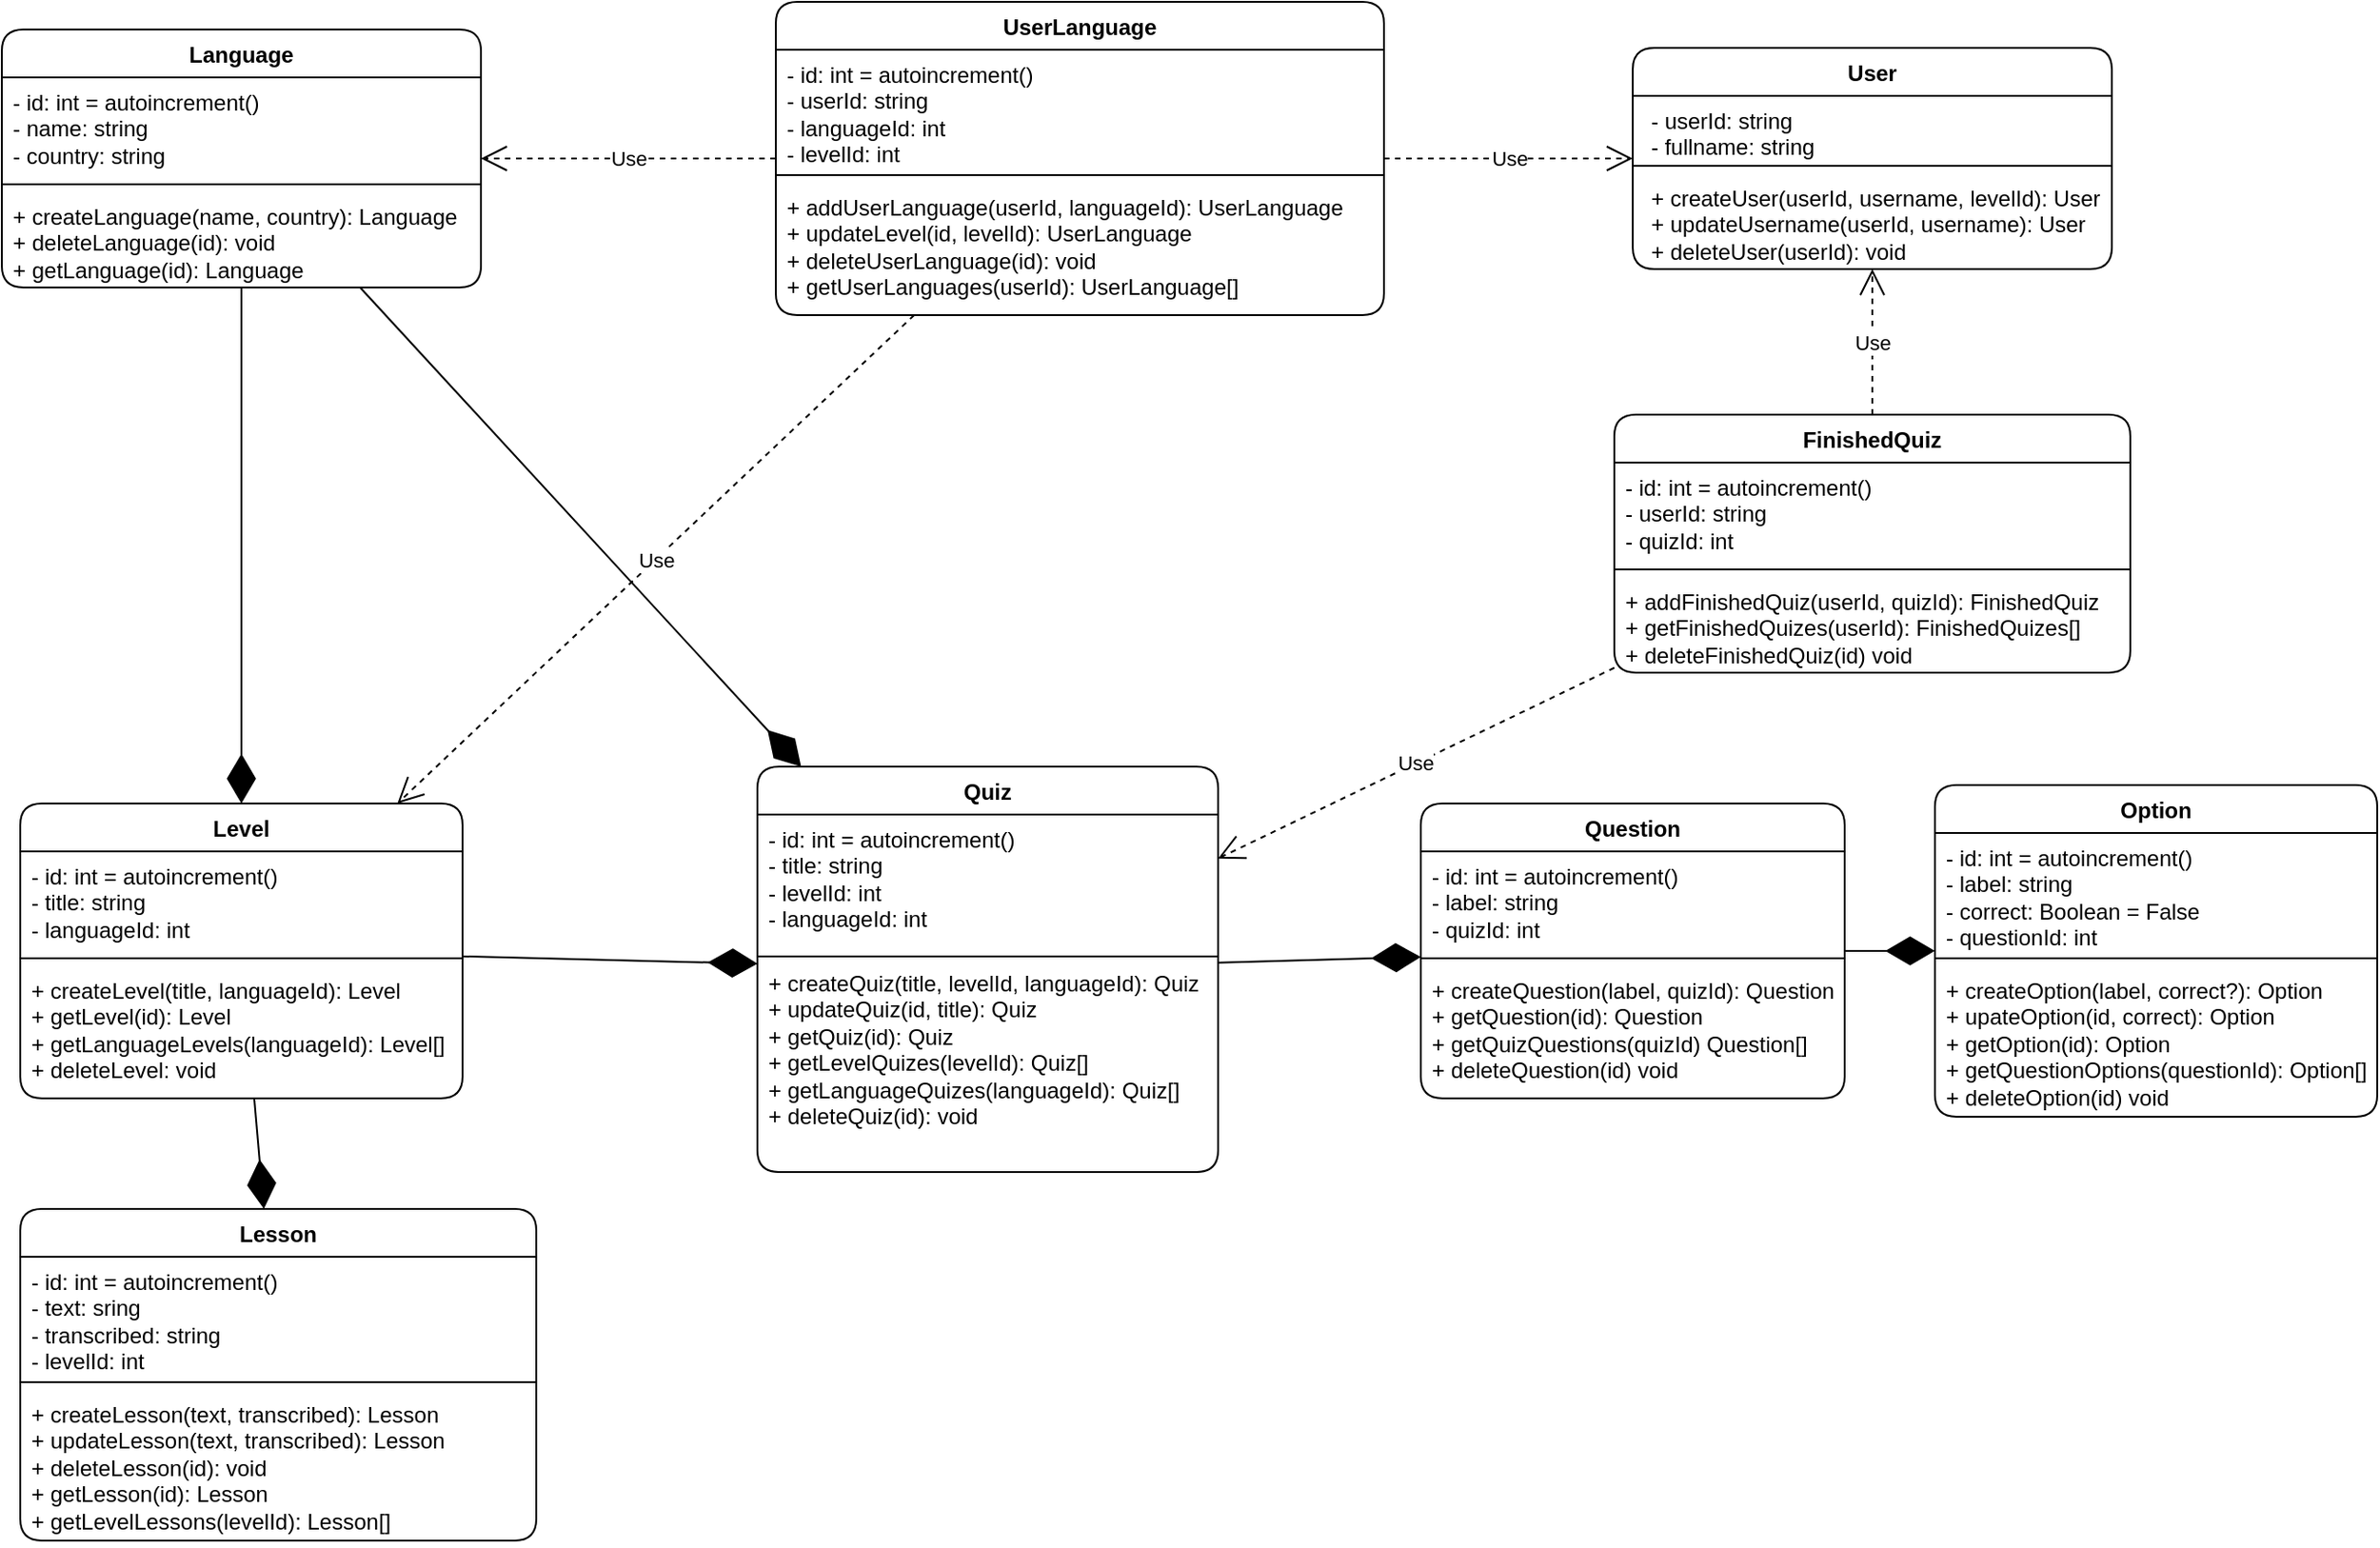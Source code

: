 <mxfile version="24.4.8" type="device" pages="2">
  <diagram name="class diagram" id="aOLUGz93YEPhbZQKyWQi">
    <mxGraphModel dx="794" dy="522" grid="1" gridSize="10" guides="1" tooltips="1" connect="1" arrows="1" fold="1" page="1" pageScale="1" pageWidth="827" pageHeight="1169" math="0" shadow="0">
      <root>
        <mxCell id="0" />
        <mxCell id="1" parent="0" />
        <mxCell id="31enBd58k9OhW9lJg7gS-4" value="User" style="swimlane;fontStyle=1;align=center;verticalAlign=top;childLayout=stackLayout;horizontal=1;startSize=26;horizontalStack=0;resizeParent=1;resizeParentMax=0;resizeLast=0;collapsible=1;marginBottom=0;whiteSpace=wrap;html=1;rounded=1;labelBackgroundColor=none;" parent="1" vertex="1">
          <mxGeometry x="915" y="300" width="260" height="120" as="geometry" />
        </mxCell>
        <mxCell id="31enBd58k9OhW9lJg7gS-5" value="&lt;p style=&quot;margin: 0px 0px 0px 4px;&quot;&gt;- userId: string&lt;/p&gt;&lt;p style=&quot;margin: 0px 0px 0px 4px;&quot;&gt;- fullname: string&lt;/p&gt;" style="text;strokeColor=none;fillColor=none;align=left;verticalAlign=top;spacingLeft=4;spacingRight=4;overflow=hidden;rotatable=0;points=[[0,0.5],[1,0.5]];portConstraint=eastwest;whiteSpace=wrap;html=1;rounded=1;labelBackgroundColor=none;" parent="31enBd58k9OhW9lJg7gS-4" vertex="1">
          <mxGeometry y="26" width="260" height="34" as="geometry" />
        </mxCell>
        <mxCell id="31enBd58k9OhW9lJg7gS-6" value="" style="line;strokeWidth=1;fillColor=none;align=left;verticalAlign=middle;spacingTop=-1;spacingLeft=3;spacingRight=3;rotatable=0;labelPosition=right;points=[];portConstraint=eastwest;rounded=1;labelBackgroundColor=none;" parent="31enBd58k9OhW9lJg7gS-4" vertex="1">
          <mxGeometry y="60" width="260" height="8" as="geometry" />
        </mxCell>
        <mxCell id="31enBd58k9OhW9lJg7gS-7" value="&lt;p style=&quot;margin: 0px 0px 0px 4px;&quot;&gt;+ createUser(userId, username, levelId): User&lt;/p&gt;&lt;p style=&quot;margin: 0px 0px 0px 4px;&quot;&gt;+ updateUsername(userId, username): User&lt;/p&gt;&lt;p style=&quot;margin: 0px 0px 0px 4px;&quot;&gt;+ deleteUser(userId): void&lt;/p&gt;" style="text;strokeColor=none;fillColor=none;align=left;verticalAlign=top;spacingLeft=4;spacingRight=4;overflow=hidden;rotatable=0;points=[[0,0.5],[1,0.5]];portConstraint=eastwest;whiteSpace=wrap;html=1;rounded=1;labelBackgroundColor=none;" parent="31enBd58k9OhW9lJg7gS-4" vertex="1">
          <mxGeometry y="68" width="260" height="52" as="geometry" />
        </mxCell>
        <mxCell id="31enBd58k9OhW9lJg7gS-8" value="Language" style="swimlane;fontStyle=1;align=center;verticalAlign=top;childLayout=stackLayout;horizontal=1;startSize=26;horizontalStack=0;resizeParent=1;resizeParentMax=0;resizeLast=0;collapsible=1;marginBottom=0;whiteSpace=wrap;html=1;rounded=1;labelBackgroundColor=none;" parent="1" vertex="1">
          <mxGeometry x="30" y="290" width="260" height="140" as="geometry" />
        </mxCell>
        <mxCell id="31enBd58k9OhW9lJg7gS-9" value="- id: int = autoincrement()&lt;div&gt;- name: string&lt;/div&gt;&lt;div&gt;- country: string&lt;/div&gt;" style="text;strokeColor=none;fillColor=none;align=left;verticalAlign=top;spacingLeft=4;spacingRight=4;overflow=hidden;rotatable=0;points=[[0,0.5],[1,0.5]];portConstraint=eastwest;whiteSpace=wrap;html=1;rounded=1;labelBackgroundColor=none;" parent="31enBd58k9OhW9lJg7gS-8" vertex="1">
          <mxGeometry y="26" width="260" height="54" as="geometry" />
        </mxCell>
        <mxCell id="31enBd58k9OhW9lJg7gS-10" value="" style="line;strokeWidth=1;fillColor=none;align=left;verticalAlign=middle;spacingTop=-1;spacingLeft=3;spacingRight=3;rotatable=0;labelPosition=right;points=[];portConstraint=eastwest;rounded=1;labelBackgroundColor=none;" parent="31enBd58k9OhW9lJg7gS-8" vertex="1">
          <mxGeometry y="80" width="260" height="8" as="geometry" />
        </mxCell>
        <mxCell id="31enBd58k9OhW9lJg7gS-11" value="+ createLanguage(name, country): Language&lt;div&gt;+ deleteLanguage(id): void&lt;/div&gt;&lt;div&gt;+ getLanguage(id): Language&lt;/div&gt;" style="text;strokeColor=none;fillColor=none;align=left;verticalAlign=top;spacingLeft=4;spacingRight=4;overflow=hidden;rotatable=0;points=[[0,0.5],[1,0.5]];portConstraint=eastwest;whiteSpace=wrap;html=1;rounded=1;labelBackgroundColor=none;" parent="31enBd58k9OhW9lJg7gS-8" vertex="1">
          <mxGeometry y="88" width="260" height="52" as="geometry" />
        </mxCell>
        <mxCell id="31enBd58k9OhW9lJg7gS-12" value="Level" style="swimlane;fontStyle=1;align=center;verticalAlign=top;childLayout=stackLayout;horizontal=1;startSize=26;horizontalStack=0;resizeParent=1;resizeParentMax=0;resizeLast=0;collapsible=1;marginBottom=0;whiteSpace=wrap;html=1;rounded=1;labelBackgroundColor=none;" parent="1" vertex="1">
          <mxGeometry x="40" y="710" width="240" height="160" as="geometry" />
        </mxCell>
        <mxCell id="31enBd58k9OhW9lJg7gS-13" value="- id: int = autoincrement()&lt;div&gt;- title: string&lt;/div&gt;&lt;div&gt;- languageId: int&lt;/div&gt;" style="text;strokeColor=none;fillColor=none;align=left;verticalAlign=top;spacingLeft=4;spacingRight=4;overflow=hidden;rotatable=0;points=[[0,0.5],[1,0.5]];portConstraint=eastwest;whiteSpace=wrap;html=1;rounded=1;labelBackgroundColor=none;" parent="31enBd58k9OhW9lJg7gS-12" vertex="1">
          <mxGeometry y="26" width="240" height="54" as="geometry" />
        </mxCell>
        <mxCell id="31enBd58k9OhW9lJg7gS-14" value="" style="line;strokeWidth=1;fillColor=none;align=left;verticalAlign=middle;spacingTop=-1;spacingLeft=3;spacingRight=3;rotatable=0;labelPosition=right;points=[];portConstraint=eastwest;rounded=1;labelBackgroundColor=none;" parent="31enBd58k9OhW9lJg7gS-12" vertex="1">
          <mxGeometry y="80" width="240" height="8" as="geometry" />
        </mxCell>
        <mxCell id="31enBd58k9OhW9lJg7gS-15" value="+ createLevel(title, languageId): Level&lt;div&gt;+ getLevel(id): Level&lt;/div&gt;&lt;div&gt;&lt;span style=&quot;background-color: initial;&quot;&gt;+ getLanguageLevels(languageId): Level[]&lt;/span&gt;&lt;/div&gt;&lt;div&gt;&lt;span style=&quot;background-color: initial;&quot;&gt;+ deleteLevel: void&lt;/span&gt;&lt;/div&gt;" style="text;strokeColor=none;fillColor=none;align=left;verticalAlign=top;spacingLeft=4;spacingRight=4;overflow=hidden;rotatable=0;points=[[0,0.5],[1,0.5]];portConstraint=eastwest;whiteSpace=wrap;html=1;rounded=1;labelBackgroundColor=none;" parent="31enBd58k9OhW9lJg7gS-12" vertex="1">
          <mxGeometry y="88" width="240" height="72" as="geometry" />
        </mxCell>
        <mxCell id="31enBd58k9OhW9lJg7gS-16" value="Quiz" style="swimlane;fontStyle=1;align=center;verticalAlign=top;childLayout=stackLayout;horizontal=1;startSize=26;horizontalStack=0;resizeParent=1;resizeParentMax=0;resizeLast=0;collapsible=1;marginBottom=0;whiteSpace=wrap;html=1;rounded=1;labelBackgroundColor=none;" parent="1" vertex="1">
          <mxGeometry x="440" y="690" width="250" height="220" as="geometry" />
        </mxCell>
        <mxCell id="31enBd58k9OhW9lJg7gS-17" value="- id: int = autoincrement()&lt;div&gt;- title: string&lt;/div&gt;&lt;div&gt;- levelId: int&lt;/div&gt;&lt;div&gt;- languageId: int&lt;/div&gt;" style="text;strokeColor=none;fillColor=none;align=left;verticalAlign=top;spacingLeft=4;spacingRight=4;overflow=hidden;rotatable=0;points=[[0,0.5],[1,0.5]];portConstraint=eastwest;whiteSpace=wrap;html=1;rounded=1;labelBackgroundColor=none;glass=1;" parent="31enBd58k9OhW9lJg7gS-16" vertex="1">
          <mxGeometry y="26" width="250" height="76" as="geometry" />
        </mxCell>
        <mxCell id="31enBd58k9OhW9lJg7gS-18" value="" style="line;strokeWidth=1;fillColor=none;align=left;verticalAlign=middle;spacingTop=-1;spacingLeft=3;spacingRight=3;rotatable=0;labelPosition=right;points=[];portConstraint=eastwest;rounded=1;labelBackgroundColor=none;" parent="31enBd58k9OhW9lJg7gS-16" vertex="1">
          <mxGeometry y="102" width="250" height="2" as="geometry" />
        </mxCell>
        <mxCell id="31enBd58k9OhW9lJg7gS-19" value="+ createQuiz(title, levelId, languageId): Quiz&lt;div&gt;+ updateQuiz(id, title): Quiz&lt;/div&gt;&lt;div&gt;+ getQuiz(id): Quiz&lt;/div&gt;&lt;div&gt;+ getLevelQuizes(levelId): Quiz[]&lt;/div&gt;&lt;div&gt;+ getLanguageQuizes(languageId): Quiz[]&lt;/div&gt;&lt;div&gt;+ deleteQuiz(id): void&lt;/div&gt;" style="text;strokeColor=none;fillColor=none;align=left;verticalAlign=top;spacingLeft=4;spacingRight=4;overflow=hidden;rotatable=0;points=[[0,0.5],[1,0.5]];portConstraint=eastwest;whiteSpace=wrap;html=1;rounded=1;labelBackgroundColor=none;" parent="31enBd58k9OhW9lJg7gS-16" vertex="1">
          <mxGeometry y="104" width="250" height="116" as="geometry" />
        </mxCell>
        <mxCell id="31enBd58k9OhW9lJg7gS-20" value="Question" style="swimlane;fontStyle=1;align=center;verticalAlign=top;childLayout=stackLayout;horizontal=1;startSize=26;horizontalStack=0;resizeParent=1;resizeParentMax=0;resizeLast=0;collapsible=1;marginBottom=0;whiteSpace=wrap;html=1;rounded=1;labelBackgroundColor=none;" parent="1" vertex="1">
          <mxGeometry x="800" y="710" width="230" height="160" as="geometry" />
        </mxCell>
        <mxCell id="31enBd58k9OhW9lJg7gS-21" value="- id: int = autoincrement()&lt;div&gt;- label: string&lt;/div&gt;&lt;div&gt;- quizId: int&lt;/div&gt;" style="text;strokeColor=none;fillColor=none;align=left;verticalAlign=top;spacingLeft=4;spacingRight=4;overflow=hidden;rotatable=0;points=[[0,0.5],[1,0.5]];portConstraint=eastwest;whiteSpace=wrap;html=1;rounded=1;labelBackgroundColor=none;" parent="31enBd58k9OhW9lJg7gS-20" vertex="1">
          <mxGeometry y="26" width="230" height="54" as="geometry" />
        </mxCell>
        <mxCell id="31enBd58k9OhW9lJg7gS-22" value="" style="line;strokeWidth=1;fillColor=none;align=left;verticalAlign=middle;spacingTop=-1;spacingLeft=3;spacingRight=3;rotatable=0;labelPosition=right;points=[];portConstraint=eastwest;rounded=1;labelBackgroundColor=none;" parent="31enBd58k9OhW9lJg7gS-20" vertex="1">
          <mxGeometry y="80" width="230" height="8" as="geometry" />
        </mxCell>
        <mxCell id="31enBd58k9OhW9lJg7gS-23" value="+ createQuestion(label, quizId): Question&lt;div&gt;+ getQuestion(id): Question&lt;/div&gt;&lt;div&gt;+ getQuizQuestions(quizId) Question[]&lt;/div&gt;&lt;div&gt;+ deleteQuestion(id) void&lt;/div&gt;" style="text;strokeColor=none;fillColor=none;align=left;verticalAlign=top;spacingLeft=4;spacingRight=4;overflow=hidden;rotatable=0;points=[[0,0.5],[1,0.5]];portConstraint=eastwest;whiteSpace=wrap;html=1;rounded=1;labelBackgroundColor=none;" parent="31enBd58k9OhW9lJg7gS-20" vertex="1">
          <mxGeometry y="88" width="230" height="72" as="geometry" />
        </mxCell>
        <mxCell id="31enBd58k9OhW9lJg7gS-24" value="Option" style="swimlane;fontStyle=1;align=center;verticalAlign=top;childLayout=stackLayout;horizontal=1;startSize=26;horizontalStack=0;resizeParent=1;resizeParentMax=0;resizeLast=0;collapsible=1;marginBottom=0;whiteSpace=wrap;html=1;rounded=1;labelBackgroundColor=none;" parent="1" vertex="1">
          <mxGeometry x="1079" y="700" width="240" height="180" as="geometry" />
        </mxCell>
        <mxCell id="31enBd58k9OhW9lJg7gS-25" value="- id: int = autoincrement()&lt;div&gt;- label: string&lt;/div&gt;&lt;div&gt;- correct: Boolean = False&lt;/div&gt;&lt;div&gt;- questionId: int&lt;/div&gt;" style="text;strokeColor=none;fillColor=none;align=left;verticalAlign=top;spacingLeft=4;spacingRight=4;overflow=hidden;rotatable=0;points=[[0,0.5],[1,0.5]];portConstraint=eastwest;whiteSpace=wrap;html=1;rounded=1;labelBackgroundColor=none;" parent="31enBd58k9OhW9lJg7gS-24" vertex="1">
          <mxGeometry y="26" width="240" height="64" as="geometry" />
        </mxCell>
        <mxCell id="31enBd58k9OhW9lJg7gS-26" value="" style="line;strokeWidth=1;fillColor=none;align=left;verticalAlign=middle;spacingTop=-1;spacingLeft=3;spacingRight=3;rotatable=0;labelPosition=right;points=[];portConstraint=eastwest;rounded=1;labelBackgroundColor=none;" parent="31enBd58k9OhW9lJg7gS-24" vertex="1">
          <mxGeometry y="90" width="240" height="8" as="geometry" />
        </mxCell>
        <mxCell id="31enBd58k9OhW9lJg7gS-27" value="+ createOption(label, correct?): Option&lt;div&gt;+ upateOption(id, correct): Option&lt;/div&gt;&lt;div&gt;+ getOption(id): Option&lt;/div&gt;&lt;div&gt;+ getQuestionOptions(questionId): Option[]&lt;/div&gt;&lt;div&gt;+ deleteOption(id) void&lt;/div&gt;" style="text;strokeColor=none;fillColor=none;align=left;verticalAlign=top;spacingLeft=4;spacingRight=4;overflow=hidden;rotatable=0;points=[[0,0.5],[1,0.5]];portConstraint=eastwest;whiteSpace=wrap;html=1;rounded=1;labelBackgroundColor=none;" parent="31enBd58k9OhW9lJg7gS-24" vertex="1">
          <mxGeometry y="98" width="240" height="82" as="geometry" />
        </mxCell>
        <mxCell id="31enBd58k9OhW9lJg7gS-29" value="" style="endArrow=diamondThin;endFill=1;endSize=24;html=1;rounded=1;" parent="1" source="31enBd58k9OhW9lJg7gS-16" target="31enBd58k9OhW9lJg7gS-20" edge="1">
          <mxGeometry width="160" relative="1" as="geometry">
            <mxPoint x="500" y="310" as="sourcePoint" />
            <mxPoint x="660" y="310" as="targetPoint" />
          </mxGeometry>
        </mxCell>
        <mxCell id="31enBd58k9OhW9lJg7gS-30" value="" style="endArrow=diamondThin;endFill=1;endSize=24;html=1;rounded=1;" parent="1" source="31enBd58k9OhW9lJg7gS-20" target="31enBd58k9OhW9lJg7gS-24" edge="1">
          <mxGeometry width="160" relative="1" as="geometry">
            <mxPoint x="500" y="310" as="sourcePoint" />
            <mxPoint x="660" y="310" as="targetPoint" />
          </mxGeometry>
        </mxCell>
        <mxCell id="31enBd58k9OhW9lJg7gS-31" value="" style="endArrow=diamondThin;endFill=1;endSize=24;html=1;rounded=1;" parent="1" source="31enBd58k9OhW9lJg7gS-12" target="31enBd58k9OhW9lJg7gS-16" edge="1">
          <mxGeometry width="160" relative="1" as="geometry">
            <mxPoint x="500" y="310" as="sourcePoint" />
            <mxPoint x="660" y="310" as="targetPoint" />
          </mxGeometry>
        </mxCell>
        <mxCell id="31enBd58k9OhW9lJg7gS-32" value="UserLanguage" style="swimlane;fontStyle=1;align=center;verticalAlign=top;childLayout=stackLayout;horizontal=1;startSize=26;horizontalStack=0;resizeParent=1;resizeParentMax=0;resizeLast=0;collapsible=1;marginBottom=0;whiteSpace=wrap;html=1;rounded=1;" parent="1" vertex="1">
          <mxGeometry x="450" y="275" width="330" height="170" as="geometry" />
        </mxCell>
        <mxCell id="31enBd58k9OhW9lJg7gS-33" value="- id: int = autoincrement()&lt;div&gt;- userId: string&lt;/div&gt;&lt;div&gt;- languageId: int&lt;/div&gt;&lt;div&gt;- levelId: int&lt;/div&gt;" style="text;strokeColor=none;fillColor=none;align=left;verticalAlign=top;spacingLeft=4;spacingRight=4;overflow=hidden;rotatable=0;points=[[0,0.5],[1,0.5]];portConstraint=eastwest;whiteSpace=wrap;html=1;rounded=1;" parent="31enBd58k9OhW9lJg7gS-32" vertex="1">
          <mxGeometry y="26" width="330" height="64" as="geometry" />
        </mxCell>
        <mxCell id="31enBd58k9OhW9lJg7gS-34" value="" style="line;strokeWidth=1;fillColor=none;align=left;verticalAlign=middle;spacingTop=-1;spacingLeft=3;spacingRight=3;rotatable=0;labelPosition=right;points=[];portConstraint=eastwest;strokeColor=inherit;rounded=1;" parent="31enBd58k9OhW9lJg7gS-32" vertex="1">
          <mxGeometry y="90" width="330" height="8" as="geometry" />
        </mxCell>
        <mxCell id="31enBd58k9OhW9lJg7gS-35" value="+ addUserLanguage(userId, languageId): UserLanguage&lt;div&gt;+ updateLevel(id, levelId): UserLanguage&lt;/div&gt;&lt;div&gt;+ deleteUserLanguage(id): void&lt;/div&gt;&lt;div&gt;+ getUserLanguages(userId): UserLanguage[]&lt;/div&gt;" style="text;strokeColor=none;fillColor=none;align=left;verticalAlign=top;spacingLeft=4;spacingRight=4;overflow=hidden;rotatable=0;points=[[0,0.5],[1,0.5]];portConstraint=eastwest;whiteSpace=wrap;html=1;rounded=1;" parent="31enBd58k9OhW9lJg7gS-32" vertex="1">
          <mxGeometry y="98" width="330" height="72" as="geometry" />
        </mxCell>
        <mxCell id="31enBd58k9OhW9lJg7gS-37" value="" style="endArrow=diamondThin;endFill=1;endSize=24;html=1;rounded=1;" parent="1" source="31enBd58k9OhW9lJg7gS-8" target="31enBd58k9OhW9lJg7gS-16" edge="1">
          <mxGeometry width="160" relative="1" as="geometry">
            <mxPoint x="500" y="310" as="sourcePoint" />
            <mxPoint x="660" y="310" as="targetPoint" />
          </mxGeometry>
        </mxCell>
        <mxCell id="31enBd58k9OhW9lJg7gS-38" value="" style="endArrow=diamondThin;endFill=1;endSize=24;html=1;rounded=1;" parent="1" source="31enBd58k9OhW9lJg7gS-8" target="31enBd58k9OhW9lJg7gS-12" edge="1">
          <mxGeometry width="160" relative="1" as="geometry">
            <mxPoint x="500" y="310" as="sourcePoint" />
            <mxPoint x="660" y="310" as="targetPoint" />
          </mxGeometry>
        </mxCell>
        <mxCell id="31enBd58k9OhW9lJg7gS-39" value="Use" style="endArrow=open;endSize=12;dashed=1;html=1;rounded=1;" parent="1" source="31enBd58k9OhW9lJg7gS-32" target="31enBd58k9OhW9lJg7gS-4" edge="1">
          <mxGeometry width="160" relative="1" as="geometry">
            <mxPoint x="500" y="310" as="sourcePoint" />
            <mxPoint x="660" y="310" as="targetPoint" />
          </mxGeometry>
        </mxCell>
        <mxCell id="31enBd58k9OhW9lJg7gS-40" value="Use" style="endArrow=open;endSize=12;dashed=1;html=1;rounded=1;" parent="1" source="31enBd58k9OhW9lJg7gS-32" target="31enBd58k9OhW9lJg7gS-8" edge="1">
          <mxGeometry width="160" relative="1" as="geometry">
            <mxPoint x="500" y="310" as="sourcePoint" />
            <mxPoint x="660" y="310" as="targetPoint" />
          </mxGeometry>
        </mxCell>
        <mxCell id="31enBd58k9OhW9lJg7gS-41" value="Use" style="endArrow=open;endSize=12;dashed=1;html=1;rounded=1;" parent="1" source="31enBd58k9OhW9lJg7gS-32" target="31enBd58k9OhW9lJg7gS-12" edge="1">
          <mxGeometry width="160" relative="1" as="geometry">
            <mxPoint x="500" y="310" as="sourcePoint" />
            <mxPoint x="660" y="310" as="targetPoint" />
          </mxGeometry>
        </mxCell>
        <mxCell id="31enBd58k9OhW9lJg7gS-42" value="FinishedQuiz" style="swimlane;fontStyle=1;align=center;verticalAlign=top;childLayout=stackLayout;horizontal=1;startSize=26;horizontalStack=0;resizeParent=1;resizeParentMax=0;resizeLast=0;collapsible=1;marginBottom=0;whiteSpace=wrap;html=1;rounded=1;" parent="1" vertex="1">
          <mxGeometry x="905" y="499" width="280" height="140" as="geometry" />
        </mxCell>
        <mxCell id="31enBd58k9OhW9lJg7gS-43" value="- id: int = autoincrement()&lt;div&gt;- userId: string&lt;/div&gt;&lt;div&gt;- quizId: int&lt;/div&gt;" style="text;strokeColor=none;fillColor=none;align=left;verticalAlign=top;spacingLeft=4;spacingRight=4;overflow=hidden;rotatable=0;points=[[0,0.5],[1,0.5]];portConstraint=eastwest;whiteSpace=wrap;html=1;rounded=1;" parent="31enBd58k9OhW9lJg7gS-42" vertex="1">
          <mxGeometry y="26" width="280" height="54" as="geometry" />
        </mxCell>
        <mxCell id="31enBd58k9OhW9lJg7gS-44" value="" style="line;strokeWidth=1;fillColor=none;align=left;verticalAlign=middle;spacingTop=-1;spacingLeft=3;spacingRight=3;rotatable=0;labelPosition=right;points=[];portConstraint=eastwest;strokeColor=inherit;rounded=1;" parent="31enBd58k9OhW9lJg7gS-42" vertex="1">
          <mxGeometry y="80" width="280" height="8" as="geometry" />
        </mxCell>
        <mxCell id="31enBd58k9OhW9lJg7gS-45" value="+ addFinishedQuiz(userId, quizId): FinishedQuiz&lt;div&gt;+ getFinishedQuizes(userId): FinishedQuizes[]&lt;/div&gt;&lt;div&gt;+ deleteFinishedQuiz(id) void&lt;/div&gt;" style="text;strokeColor=none;fillColor=none;align=left;verticalAlign=top;spacingLeft=4;spacingRight=4;overflow=hidden;rotatable=0;points=[[0,0.5],[1,0.5]];portConstraint=eastwest;whiteSpace=wrap;html=1;rounded=1;" parent="31enBd58k9OhW9lJg7gS-42" vertex="1">
          <mxGeometry y="88" width="280" height="52" as="geometry" />
        </mxCell>
        <mxCell id="31enBd58k9OhW9lJg7gS-46" value="Use" style="endArrow=open;endSize=12;dashed=1;html=1;rounded=1;" parent="1" source="31enBd58k9OhW9lJg7gS-42" target="31enBd58k9OhW9lJg7gS-4" edge="1">
          <mxGeometry width="160" relative="1" as="geometry">
            <mxPoint x="860" y="520" as="sourcePoint" />
            <mxPoint x="1020" y="520" as="targetPoint" />
          </mxGeometry>
        </mxCell>
        <mxCell id="31enBd58k9OhW9lJg7gS-47" value="Use" style="endArrow=open;endSize=12;dashed=1;html=1;rounded=1;" parent="1" source="31enBd58k9OhW9lJg7gS-42" target="31enBd58k9OhW9lJg7gS-16" edge="1">
          <mxGeometry width="160" relative="1" as="geometry">
            <mxPoint x="860" y="520" as="sourcePoint" />
            <mxPoint x="1020" y="520" as="targetPoint" />
          </mxGeometry>
        </mxCell>
        <mxCell id="z3XN3Mv-aVg_TXbEx87h-1" value="Lesson" style="swimlane;fontStyle=1;align=center;verticalAlign=top;childLayout=stackLayout;horizontal=1;startSize=26;horizontalStack=0;resizeParent=1;resizeParentMax=0;resizeLast=0;collapsible=1;marginBottom=0;whiteSpace=wrap;html=1;rounded=1;" vertex="1" parent="1">
          <mxGeometry x="40" y="930" width="280" height="180" as="geometry" />
        </mxCell>
        <mxCell id="z3XN3Mv-aVg_TXbEx87h-2" value="- id: int = autoincrement()&lt;div&gt;- text: sring&lt;/div&gt;&lt;div&gt;- transcribed: string&lt;/div&gt;&lt;div&gt;- levelId: int&lt;/div&gt;" style="text;strokeColor=none;fillColor=none;align=left;verticalAlign=top;spacingLeft=4;spacingRight=4;overflow=hidden;rotatable=0;points=[[0,0.5],[1,0.5]];portConstraint=eastwest;whiteSpace=wrap;html=1;rounded=1;" vertex="1" parent="z3XN3Mv-aVg_TXbEx87h-1">
          <mxGeometry y="26" width="280" height="64" as="geometry" />
        </mxCell>
        <mxCell id="z3XN3Mv-aVg_TXbEx87h-3" value="" style="line;strokeWidth=1;fillColor=none;align=left;verticalAlign=middle;spacingTop=-1;spacingLeft=3;spacingRight=3;rotatable=0;labelPosition=right;points=[];portConstraint=eastwest;strokeColor=inherit;rounded=1;" vertex="1" parent="z3XN3Mv-aVg_TXbEx87h-1">
          <mxGeometry y="90" width="280" height="8" as="geometry" />
        </mxCell>
        <mxCell id="z3XN3Mv-aVg_TXbEx87h-4" value="+ createLesson(text, transcribed): Lesson&lt;div&gt;+ updateLesson(text, transcribed): Lesson&lt;/div&gt;&lt;div&gt;+ deleteLesson(id): void&lt;/div&gt;&lt;div&gt;+ getLesson(id): Lesson&lt;/div&gt;&lt;div&gt;+ getLevelLessons(levelId): Lesson[]&lt;/div&gt;" style="text;strokeColor=none;fillColor=none;align=left;verticalAlign=top;spacingLeft=4;spacingRight=4;overflow=hidden;rotatable=0;points=[[0,0.5],[1,0.5]];portConstraint=eastwest;whiteSpace=wrap;html=1;rounded=1;" vertex="1" parent="z3XN3Mv-aVg_TXbEx87h-1">
          <mxGeometry y="98" width="280" height="82" as="geometry" />
        </mxCell>
        <mxCell id="z3XN3Mv-aVg_TXbEx87h-5" value="" style="endArrow=diamondThin;endFill=1;endSize=24;html=1;rounded=1;" edge="1" parent="1" source="31enBd58k9OhW9lJg7gS-12" target="z3XN3Mv-aVg_TXbEx87h-1">
          <mxGeometry width="160" relative="1" as="geometry">
            <mxPoint x="270" y="940" as="sourcePoint" />
            <mxPoint x="430" y="940" as="targetPoint" />
          </mxGeometry>
        </mxCell>
      </root>
    </mxGraphModel>
  </diagram>
  <diagram id="8xNHMc4PdvnQVsVA1z_5" name="Use case diagram">
    <mxGraphModel dx="794" dy="522" grid="1" gridSize="10" guides="1" tooltips="1" connect="1" arrows="1" fold="1" page="1" pageScale="1" pageWidth="827" pageHeight="1169" math="0" shadow="0">
      <root>
        <mxCell id="0" />
        <mxCell id="1" parent="0" />
        <mxCell id="5tX0ATcmo5yWwP-1VALY-1" value="Language Learning App" style="shape=umlFrame;whiteSpace=wrap;html=1;pointerEvents=0;width=750;height=20;rounded=1;" parent="1" vertex="1">
          <mxGeometry x="80" y="50" width="750" height="830" as="geometry" />
        </mxCell>
        <mxCell id="5tX0ATcmo5yWwP-1VALY-8" value="sign-up" style="ellipse;whiteSpace=wrap;html=1;rounded=1;" parent="1" vertex="1">
          <mxGeometry x="420" y="80" width="70" height="40" as="geometry" />
        </mxCell>
        <mxCell id="5tX0ATcmo5yWwP-1VALY-9" value="sign-out" style="ellipse;whiteSpace=wrap;html=1;rounded=1;" parent="1" vertex="1">
          <mxGeometry x="420" y="120" width="70" height="40" as="geometry" />
        </mxCell>
        <mxCell id="5tX0ATcmo5yWwP-1VALY-10" value="sign-in" style="ellipse;whiteSpace=wrap;html=1;rounded=1;" parent="1" vertex="1">
          <mxGeometry x="420" y="160" width="70" height="40" as="geometry" />
        </mxCell>
        <mxCell id="5tX0ATcmo5yWwP-1VALY-11" value="add user language" style="ellipse;whiteSpace=wrap;html=1;rounded=1;" parent="1" vertex="1">
          <mxGeometry x="230" y="220" width="70" height="40" as="geometry" />
        </mxCell>
        <mxCell id="uz0ZGg-Opx3ufUbnbtCJ-13" style="edgeStyle=orthogonalEdgeStyle;rounded=1;orthogonalLoop=1;jettySize=auto;html=1;" parent="1" source="5tX0ATcmo5yWwP-1VALY-12" target="5tX0ATcmo5yWwP-1VALY-13" edge="1">
          <mxGeometry relative="1" as="geometry" />
        </mxCell>
        <mxCell id="uz0ZGg-Opx3ufUbnbtCJ-14" value="extends" style="edgeLabel;html=1;align=center;verticalAlign=middle;resizable=0;points=[];rounded=1;" parent="uz0ZGg-Opx3ufUbnbtCJ-13" vertex="1" connectable="0">
          <mxGeometry y="1" relative="1" as="geometry">
            <mxPoint x="5" y="-9" as="offset" />
          </mxGeometry>
        </mxCell>
        <mxCell id="5tX0ATcmo5yWwP-1VALY-12" value="delete user language" style="ellipse;whiteSpace=wrap;html=1;rounded=1;" parent="1" vertex="1">
          <mxGeometry x="230" y="260" width="70" height="40" as="geometry" />
        </mxCell>
        <mxCell id="5tX0ATcmo5yWwP-1VALY-13" value="delete finished quiz" style="ellipse;whiteSpace=wrap;html=1;rounded=1;" parent="1" vertex="1">
          <mxGeometry x="350" y="255" width="90" height="50" as="geometry" />
        </mxCell>
        <mxCell id="Cx40cqMgaz_yQqRrVU7q-1" value="add finished quiz" style="ellipse;whiteSpace=wrap;html=1;rounded=1;" parent="1" vertex="1">
          <mxGeometry x="230" y="340" width="70" height="40" as="geometry" />
        </mxCell>
        <mxCell id="bfRwnQS3kES8Bs0kGp2J-1" value="get language" style="ellipse;whiteSpace=wrap;html=1;rounded=1;" parent="1" vertex="1">
          <mxGeometry x="390" y="660" width="70" height="40" as="geometry" />
        </mxCell>
        <mxCell id="uz0ZGg-Opx3ufUbnbtCJ-3" style="edgeStyle=orthogonalEdgeStyle;rounded=1;orthogonalLoop=1;jettySize=auto;html=1;entryX=0.5;entryY=1;entryDx=0;entryDy=0;" parent="1" source="bfRwnQS3kES8Bs0kGp2J-2" target="Nhg55iskTQBQF4c9V1iR-3" edge="1">
          <mxGeometry relative="1" as="geometry" />
        </mxCell>
        <mxCell id="uz0ZGg-Opx3ufUbnbtCJ-8" value="extends" style="edgeLabel;html=1;align=center;verticalAlign=middle;resizable=0;points=[];rounded=1;" parent="uz0ZGg-Opx3ufUbnbtCJ-3" vertex="1" connectable="0">
          <mxGeometry x="0.341" y="1" relative="1" as="geometry">
            <mxPoint as="offset" />
          </mxGeometry>
        </mxCell>
        <mxCell id="bfRwnQS3kES8Bs0kGp2J-2" value="get language levels" style="ellipse;whiteSpace=wrap;html=1;rounded=1;" parent="1" vertex="1">
          <mxGeometry x="160" y="785" width="70" height="40" as="geometry" />
        </mxCell>
        <mxCell id="pn0gyfATjOHxEASUwlEL-1" value="update level" style="ellipse;whiteSpace=wrap;html=1;rounded=1;" parent="1" vertex="1">
          <mxGeometry x="230" y="300" width="70" height="40" as="geometry" />
        </mxCell>
        <mxCell id="5T5SB5tBkpdzoWHrAGQn-1" value="create language" style="ellipse;whiteSpace=wrap;html=1;rounded=1;" parent="1" vertex="1">
          <mxGeometry x="560" y="200" width="70" height="40" as="geometry" />
        </mxCell>
        <mxCell id="5T5SB5tBkpdzoWHrAGQn-2" value="createLevel" style="ellipse;whiteSpace=wrap;html=1;rounded=1;" parent="1" vertex="1">
          <mxGeometry x="560" y="240" width="70" height="40" as="geometry" />
        </mxCell>
        <mxCell id="5T5SB5tBkpdzoWHrAGQn-3" value="create quiz&lt;span style=&quot;color: rgba(0, 0, 0, 0); font-family: monospace; font-size: 0px; text-align: start; text-wrap: nowrap;&quot;&gt;%3CmxGraphModel%3E%3Croot%3E%3CmxCell%20id%3D%220%22%2F%3E%3CmxCell%20id%3D%221%22%20parent%3D%220%22%2F%3E%3CmxCell%20id%3D%222%22%20value%3D%22sign-in%22%20style%3D%22ellipse%3BwhiteSpace%3Dwrap%3Bhtml%3D1%3B%22%20vertex%3D%221%22%20parent%3D%221%22%3E%3CmxGeometry%20x%3D%22160%22%20y%3D%22230%22%20width%3D%2270%22%20height%3D%2240%22%20as%3D%22geometry%22%2F%3E%3C%2FmxCell%3E%3C%2Froot%3E%3C%2FmxGraphModel%3E&lt;/span&gt;" style="ellipse;whiteSpace=wrap;html=1;rounded=1;" parent="1" vertex="1">
          <mxGeometry x="560" y="280" width="70" height="40" as="geometry" />
        </mxCell>
        <mxCell id="5T5SB5tBkpdzoWHrAGQn-4" value="create question" style="ellipse;whiteSpace=wrap;html=1;rounded=1;" parent="1" vertex="1">
          <mxGeometry x="560" y="320" width="70" height="40" as="geometry" />
        </mxCell>
        <mxCell id="5T5SB5tBkpdzoWHrAGQn-5" value="create option" style="ellipse;whiteSpace=wrap;html=1;rounded=1;" parent="1" vertex="1">
          <mxGeometry x="560" y="360" width="70" height="40" as="geometry" />
        </mxCell>
        <mxCell id="Nhg55iskTQBQF4c9V1iR-1" value="update quiz" style="ellipse;whiteSpace=wrap;html=1;rounded=1;" parent="1" vertex="1">
          <mxGeometry x="560" y="400" width="70" height="40" as="geometry" />
        </mxCell>
        <mxCell id="Nhg55iskTQBQF4c9V1iR-2" value="update option" style="ellipse;whiteSpace=wrap;html=1;rounded=1;" parent="1" vertex="1">
          <mxGeometry x="560" y="440" width="70" height="40" as="geometry" />
        </mxCell>
        <mxCell id="Nhg55iskTQBQF4c9V1iR-3" value="get level" style="ellipse;whiteSpace=wrap;html=1;rounded=1;" parent="1" vertex="1">
          <mxGeometry x="160" y="660" width="70" height="40" as="geometry" />
        </mxCell>
        <mxCell id="vKjFUdqkGvZ4QZ5V8I1V-1" value="get quiz" style="ellipse;whiteSpace=wrap;html=1;rounded=1;" parent="1" vertex="1">
          <mxGeometry x="275" y="660" width="70" height="40" as="geometry" />
        </mxCell>
        <mxCell id="uz0ZGg-Opx3ufUbnbtCJ-4" style="edgeStyle=orthogonalEdgeStyle;rounded=1;orthogonalLoop=1;jettySize=auto;html=1;" parent="1" source="vKjFUdqkGvZ4QZ5V8I1V-2" target="vKjFUdqkGvZ4QZ5V8I1V-1" edge="1">
          <mxGeometry relative="1" as="geometry" />
        </mxCell>
        <mxCell id="vKjFUdqkGvZ4QZ5V8I1V-2" value="get level quizes" style="ellipse;whiteSpace=wrap;html=1;rounded=1;" parent="1" vertex="1">
          <mxGeometry x="240" y="785" width="70" height="40" as="geometry" />
        </mxCell>
        <mxCell id="uz0ZGg-Opx3ufUbnbtCJ-5" style="edgeStyle=orthogonalEdgeStyle;rounded=1;orthogonalLoop=1;jettySize=auto;html=1;" parent="1" source="vKjFUdqkGvZ4QZ5V8I1V-3" target="vKjFUdqkGvZ4QZ5V8I1V-1" edge="1">
          <mxGeometry relative="1" as="geometry" />
        </mxCell>
        <mxCell id="uz0ZGg-Opx3ufUbnbtCJ-9" value="extends" style="edgeLabel;html=1;align=center;verticalAlign=middle;resizable=0;points=[];rounded=1;" parent="uz0ZGg-Opx3ufUbnbtCJ-5" vertex="1" connectable="0">
          <mxGeometry x="0.6" y="-2" relative="1" as="geometry">
            <mxPoint as="offset" />
          </mxGeometry>
        </mxCell>
        <mxCell id="vKjFUdqkGvZ4QZ5V8I1V-3" value="get language quizes" style="ellipse;whiteSpace=wrap;html=1;rounded=1;" parent="1" vertex="1">
          <mxGeometry x="315" y="785" width="70" height="40" as="geometry" />
        </mxCell>
        <mxCell id="Z3GcL7NkMQR7qDs4fRH7-1" value="get questions" style="ellipse;whiteSpace=wrap;html=1;rounded=1;" parent="1" vertex="1">
          <mxGeometry x="470" y="660" width="70" height="40" as="geometry" />
        </mxCell>
        <mxCell id="uz0ZGg-Opx3ufUbnbtCJ-6" style="edgeStyle=orthogonalEdgeStyle;rounded=1;orthogonalLoop=1;jettySize=auto;html=1;" parent="1" source="Z3GcL7NkMQR7qDs4fRH7-2" target="Z3GcL7NkMQR7qDs4fRH7-1" edge="1">
          <mxGeometry relative="1" as="geometry" />
        </mxCell>
        <mxCell id="uz0ZGg-Opx3ufUbnbtCJ-11" value="extends" style="edgeLabel;html=1;align=center;verticalAlign=middle;resizable=0;points=[];rounded=1;" parent="uz0ZGg-Opx3ufUbnbtCJ-6" vertex="1" connectable="0">
          <mxGeometry x="0.129" y="1" relative="1" as="geometry">
            <mxPoint as="offset" />
          </mxGeometry>
        </mxCell>
        <mxCell id="Z3GcL7NkMQR7qDs4fRH7-2" value="get quiz questions" style="ellipse;whiteSpace=wrap;html=1;rounded=1;" parent="1" vertex="1">
          <mxGeometry x="470" y="785" width="70" height="40" as="geometry" />
        </mxCell>
        <mxCell id="GDuMNymyMn43ziiCyT1_-1" value="get option" style="ellipse;whiteSpace=wrap;html=1;rounded=1;" parent="1" vertex="1">
          <mxGeometry x="550" y="660" width="70" height="40" as="geometry" />
        </mxCell>
        <mxCell id="uz0ZGg-Opx3ufUbnbtCJ-7" style="edgeStyle=orthogonalEdgeStyle;rounded=1;orthogonalLoop=1;jettySize=auto;html=1;" parent="1" source="GDuMNymyMn43ziiCyT1_-2" target="GDuMNymyMn43ziiCyT1_-1" edge="1">
          <mxGeometry relative="1" as="geometry" />
        </mxCell>
        <mxCell id="uz0ZGg-Opx3ufUbnbtCJ-12" value="extends" style="edgeLabel;html=1;align=center;verticalAlign=middle;resizable=0;points=[];rounded=1;" parent="uz0ZGg-Opx3ufUbnbtCJ-7" vertex="1" connectable="0">
          <mxGeometry x="0.318" relative="1" as="geometry">
            <mxPoint as="offset" />
          </mxGeometry>
        </mxCell>
        <mxCell id="GDuMNymyMn43ziiCyT1_-2" value="get question option" style="ellipse;whiteSpace=wrap;html=1;rounded=1;" parent="1" vertex="1">
          <mxGeometry x="550" y="785" width="70" height="40" as="geometry" />
        </mxCell>
        <mxCell id="uRf-W_UjrQW400aikjt0-1" value="get finished quizes" style="ellipse;whiteSpace=wrap;html=1;rounded=1;" parent="1" vertex="1">
          <mxGeometry x="630" y="785" width="70" height="40" as="geometry" />
        </mxCell>
        <mxCell id="uz0ZGg-Opx3ufUbnbtCJ-2" style="edgeStyle=orthogonalEdgeStyle;rounded=1;orthogonalLoop=1;jettySize=auto;html=1;" parent="1" source="uz0ZGg-Opx3ufUbnbtCJ-1" target="bfRwnQS3kES8Bs0kGp2J-1" edge="1">
          <mxGeometry relative="1" as="geometry" />
        </mxCell>
        <mxCell id="uz0ZGg-Opx3ufUbnbtCJ-10" value="extends" style="edgeLabel;html=1;align=center;verticalAlign=middle;resizable=0;points=[];rounded=1;" parent="uz0ZGg-Opx3ufUbnbtCJ-2" vertex="1" connectable="0">
          <mxGeometry x="0.082" y="-1" relative="1" as="geometry">
            <mxPoint as="offset" />
          </mxGeometry>
        </mxCell>
        <mxCell id="uz0ZGg-Opx3ufUbnbtCJ-1" value="get user languages" style="ellipse;whiteSpace=wrap;html=1;rounded=1;" parent="1" vertex="1">
          <mxGeometry x="390" y="785" width="70" height="40" as="geometry" />
        </mxCell>
        <mxCell id="uz0ZGg-Opx3ufUbnbtCJ-17" style="edgeStyle=orthogonalEdgeStyle;rounded=1;orthogonalLoop=1;jettySize=auto;html=1;entryX=0;entryY=0.5;entryDx=0;entryDy=0;" parent="1" source="uz0ZGg-Opx3ufUbnbtCJ-15" target="5tX0ATcmo5yWwP-1VALY-8" edge="1">
          <mxGeometry relative="1" as="geometry">
            <Array as="points">
              <mxPoint x="120" y="370" />
              <mxPoint x="120" y="100" />
            </Array>
          </mxGeometry>
        </mxCell>
        <mxCell id="uz0ZGg-Opx3ufUbnbtCJ-19" style="edgeStyle=orthogonalEdgeStyle;rounded=1;orthogonalLoop=1;jettySize=auto;html=1;entryX=0;entryY=0.5;entryDx=0;entryDy=0;" parent="1" source="uz0ZGg-Opx3ufUbnbtCJ-15" target="5tX0ATcmo5yWwP-1VALY-9" edge="1">
          <mxGeometry relative="1" as="geometry">
            <Array as="points">
              <mxPoint x="120" y="370" />
              <mxPoint x="120" y="140" />
            </Array>
          </mxGeometry>
        </mxCell>
        <mxCell id="uz0ZGg-Opx3ufUbnbtCJ-20" style="edgeStyle=orthogonalEdgeStyle;rounded=1;orthogonalLoop=1;jettySize=auto;html=1;entryX=0;entryY=0.5;entryDx=0;entryDy=0;" parent="1" source="uz0ZGg-Opx3ufUbnbtCJ-15" target="5tX0ATcmo5yWwP-1VALY-10" edge="1">
          <mxGeometry relative="1" as="geometry">
            <Array as="points">
              <mxPoint x="120" y="370" />
              <mxPoint x="120" y="180" />
            </Array>
          </mxGeometry>
        </mxCell>
        <mxCell id="uz0ZGg-Opx3ufUbnbtCJ-21" style="edgeStyle=orthogonalEdgeStyle;rounded=1;orthogonalLoop=1;jettySize=auto;html=1;entryX=0;entryY=0.5;entryDx=0;entryDy=0;" parent="1" source="uz0ZGg-Opx3ufUbnbtCJ-15" target="5tX0ATcmo5yWwP-1VALY-11" edge="1">
          <mxGeometry relative="1" as="geometry">
            <Array as="points">
              <mxPoint x="120" y="370" />
              <mxPoint x="120" y="240" />
            </Array>
          </mxGeometry>
        </mxCell>
        <mxCell id="uz0ZGg-Opx3ufUbnbtCJ-22" style="edgeStyle=orthogonalEdgeStyle;rounded=1;orthogonalLoop=1;jettySize=auto;html=1;entryX=0;entryY=0.5;entryDx=0;entryDy=0;" parent="1" source="uz0ZGg-Opx3ufUbnbtCJ-15" target="5tX0ATcmo5yWwP-1VALY-12" edge="1">
          <mxGeometry relative="1" as="geometry">
            <Array as="points">
              <mxPoint x="120" y="370" />
              <mxPoint x="120" y="280" />
            </Array>
          </mxGeometry>
        </mxCell>
        <mxCell id="uz0ZGg-Opx3ufUbnbtCJ-23" style="edgeStyle=orthogonalEdgeStyle;rounded=1;orthogonalLoop=1;jettySize=auto;html=1;" parent="1" source="uz0ZGg-Opx3ufUbnbtCJ-15" target="pn0gyfATjOHxEASUwlEL-1" edge="1">
          <mxGeometry relative="1" as="geometry">
            <Array as="points">
              <mxPoint x="120" y="370" />
              <mxPoint x="120" y="320" />
            </Array>
          </mxGeometry>
        </mxCell>
        <mxCell id="uz0ZGg-Opx3ufUbnbtCJ-24" style="edgeStyle=orthogonalEdgeStyle;rounded=1;orthogonalLoop=1;jettySize=auto;html=1;" parent="1" source="uz0ZGg-Opx3ufUbnbtCJ-15" target="Cx40cqMgaz_yQqRrVU7q-1" edge="1">
          <mxGeometry relative="1" as="geometry">
            <Array as="points">
              <mxPoint x="120" y="370" />
              <mxPoint x="120" y="360" />
            </Array>
          </mxGeometry>
        </mxCell>
        <mxCell id="uz0ZGg-Opx3ufUbnbtCJ-25" style="edgeStyle=orthogonalEdgeStyle;rounded=1;orthogonalLoop=1;jettySize=auto;html=1;entryX=0.5;entryY=1;entryDx=0;entryDy=0;" parent="1" source="uz0ZGg-Opx3ufUbnbtCJ-15" target="bfRwnQS3kES8Bs0kGp2J-2" edge="1">
          <mxGeometry relative="1" as="geometry">
            <Array as="points">
              <mxPoint x="120" y="370" />
              <mxPoint x="120" y="860" />
              <mxPoint x="195" y="860" />
            </Array>
          </mxGeometry>
        </mxCell>
        <mxCell id="uz0ZGg-Opx3ufUbnbtCJ-26" style="edgeStyle=orthogonalEdgeStyle;rounded=1;orthogonalLoop=1;jettySize=auto;html=1;entryX=0.5;entryY=1;entryDx=0;entryDy=0;" parent="1" source="uz0ZGg-Opx3ufUbnbtCJ-15" target="vKjFUdqkGvZ4QZ5V8I1V-2" edge="1">
          <mxGeometry relative="1" as="geometry">
            <Array as="points">
              <mxPoint x="120" y="370" />
              <mxPoint x="120" y="860" />
              <mxPoint x="275" y="860" />
            </Array>
          </mxGeometry>
        </mxCell>
        <mxCell id="uz0ZGg-Opx3ufUbnbtCJ-27" style="edgeStyle=orthogonalEdgeStyle;rounded=1;orthogonalLoop=1;jettySize=auto;html=1;entryX=0.5;entryY=1;entryDx=0;entryDy=0;" parent="1" source="uz0ZGg-Opx3ufUbnbtCJ-15" target="vKjFUdqkGvZ4QZ5V8I1V-3" edge="1">
          <mxGeometry relative="1" as="geometry">
            <Array as="points">
              <mxPoint x="120" y="370" />
              <mxPoint x="120" y="860" />
              <mxPoint x="350" y="860" />
            </Array>
          </mxGeometry>
        </mxCell>
        <mxCell id="uz0ZGg-Opx3ufUbnbtCJ-28" style="edgeStyle=orthogonalEdgeStyle;rounded=1;orthogonalLoop=1;jettySize=auto;html=1;entryX=0.5;entryY=1;entryDx=0;entryDy=0;" parent="1" source="uz0ZGg-Opx3ufUbnbtCJ-15" target="uz0ZGg-Opx3ufUbnbtCJ-1" edge="1">
          <mxGeometry relative="1" as="geometry">
            <Array as="points">
              <mxPoint x="120" y="370" />
              <mxPoint x="120" y="860" />
              <mxPoint x="425" y="860" />
            </Array>
          </mxGeometry>
        </mxCell>
        <mxCell id="uz0ZGg-Opx3ufUbnbtCJ-29" style="edgeStyle=orthogonalEdgeStyle;rounded=1;orthogonalLoop=1;jettySize=auto;html=1;entryX=0.5;entryY=1;entryDx=0;entryDy=0;" parent="1" source="uz0ZGg-Opx3ufUbnbtCJ-15" target="Z3GcL7NkMQR7qDs4fRH7-2" edge="1">
          <mxGeometry relative="1" as="geometry">
            <Array as="points">
              <mxPoint x="120" y="370" />
              <mxPoint x="120" y="860" />
              <mxPoint x="505" y="860" />
            </Array>
          </mxGeometry>
        </mxCell>
        <mxCell id="uz0ZGg-Opx3ufUbnbtCJ-30" style="edgeStyle=orthogonalEdgeStyle;rounded=1;orthogonalLoop=1;jettySize=auto;html=1;entryX=0.5;entryY=1;entryDx=0;entryDy=0;" parent="1" source="uz0ZGg-Opx3ufUbnbtCJ-15" target="GDuMNymyMn43ziiCyT1_-2" edge="1">
          <mxGeometry relative="1" as="geometry">
            <Array as="points">
              <mxPoint x="120" y="370" />
              <mxPoint x="120" y="860" />
              <mxPoint x="585" y="860" />
            </Array>
          </mxGeometry>
        </mxCell>
        <mxCell id="uz0ZGg-Opx3ufUbnbtCJ-31" style="edgeStyle=orthogonalEdgeStyle;rounded=1;orthogonalLoop=1;jettySize=auto;html=1;entryX=0.5;entryY=1;entryDx=0;entryDy=0;" parent="1" source="uz0ZGg-Opx3ufUbnbtCJ-15" target="uRf-W_UjrQW400aikjt0-1" edge="1">
          <mxGeometry relative="1" as="geometry">
            <Array as="points">
              <mxPoint x="120" y="370" />
              <mxPoint x="120" y="860" />
              <mxPoint x="665" y="860" />
            </Array>
          </mxGeometry>
        </mxCell>
        <mxCell id="qjrKNcAUZOwjGUzz_M2R-5" style="edgeStyle=orthogonalEdgeStyle;rounded=1;orthogonalLoop=1;jettySize=auto;html=1;entryX=0.5;entryY=1;entryDx=0;entryDy=0;" edge="1" parent="1" source="uz0ZGg-Opx3ufUbnbtCJ-15" target="yXLQknonqpMlLLHtDlTJ-4">
          <mxGeometry relative="1" as="geometry">
            <Array as="points">
              <mxPoint x="120" y="370" />
              <mxPoint x="120" y="860" />
              <mxPoint x="745" y="860" />
            </Array>
          </mxGeometry>
        </mxCell>
        <mxCell id="uz0ZGg-Opx3ufUbnbtCJ-15" value="User" style="shape=umlActor;verticalLabelPosition=bottom;verticalAlign=top;html=1;rounded=1;" parent="1" vertex="1">
          <mxGeometry x="20" y="340" width="30" height="60" as="geometry" />
        </mxCell>
        <mxCell id="uz0ZGg-Opx3ufUbnbtCJ-32" style="edgeStyle=orthogonalEdgeStyle;rounded=1;orthogonalLoop=1;jettySize=auto;html=1;entryX=1;entryY=0.5;entryDx=0;entryDy=0;" parent="1" source="uz0ZGg-Opx3ufUbnbtCJ-16" target="5tX0ATcmo5yWwP-1VALY-8" edge="1">
          <mxGeometry relative="1" as="geometry">
            <Array as="points">
              <mxPoint x="800" y="370" />
              <mxPoint x="800" y="100" />
            </Array>
          </mxGeometry>
        </mxCell>
        <mxCell id="uz0ZGg-Opx3ufUbnbtCJ-33" style="edgeStyle=orthogonalEdgeStyle;rounded=1;orthogonalLoop=1;jettySize=auto;html=1;entryX=1;entryY=0.5;entryDx=0;entryDy=0;" parent="1" source="uz0ZGg-Opx3ufUbnbtCJ-16" target="5tX0ATcmo5yWwP-1VALY-9" edge="1">
          <mxGeometry relative="1" as="geometry">
            <Array as="points">
              <mxPoint x="800" y="370" />
              <mxPoint x="800" y="140" />
            </Array>
          </mxGeometry>
        </mxCell>
        <mxCell id="uz0ZGg-Opx3ufUbnbtCJ-34" style="edgeStyle=orthogonalEdgeStyle;rounded=1;orthogonalLoop=1;jettySize=auto;html=1;entryX=1;entryY=0.5;entryDx=0;entryDy=0;" parent="1" source="uz0ZGg-Opx3ufUbnbtCJ-16" target="5tX0ATcmo5yWwP-1VALY-10" edge="1">
          <mxGeometry relative="1" as="geometry">
            <Array as="points">
              <mxPoint x="800" y="370" />
              <mxPoint x="800" y="180" />
            </Array>
          </mxGeometry>
        </mxCell>
        <mxCell id="uz0ZGg-Opx3ufUbnbtCJ-35" style="edgeStyle=orthogonalEdgeStyle;rounded=1;orthogonalLoop=1;jettySize=auto;html=1;entryX=1;entryY=0.5;entryDx=0;entryDy=0;" parent="1" source="uz0ZGg-Opx3ufUbnbtCJ-16" target="5T5SB5tBkpdzoWHrAGQn-1" edge="1">
          <mxGeometry relative="1" as="geometry">
            <Array as="points">
              <mxPoint x="800" y="370" />
              <mxPoint x="800" y="220" />
            </Array>
          </mxGeometry>
        </mxCell>
        <mxCell id="uz0ZGg-Opx3ufUbnbtCJ-36" style="edgeStyle=orthogonalEdgeStyle;rounded=1;orthogonalLoop=1;jettySize=auto;html=1;entryX=1;entryY=0.5;entryDx=0;entryDy=0;" parent="1" source="uz0ZGg-Opx3ufUbnbtCJ-16" target="5T5SB5tBkpdzoWHrAGQn-2" edge="1">
          <mxGeometry relative="1" as="geometry">
            <Array as="points">
              <mxPoint x="800" y="370" />
              <mxPoint x="800" y="260" />
            </Array>
          </mxGeometry>
        </mxCell>
        <mxCell id="uz0ZGg-Opx3ufUbnbtCJ-37" style="edgeStyle=orthogonalEdgeStyle;rounded=1;orthogonalLoop=1;jettySize=auto;html=1;entryX=1;entryY=0.5;entryDx=0;entryDy=0;" parent="1" source="uz0ZGg-Opx3ufUbnbtCJ-16" target="5T5SB5tBkpdzoWHrAGQn-3" edge="1">
          <mxGeometry relative="1" as="geometry">
            <Array as="points">
              <mxPoint x="800" y="370" />
              <mxPoint x="800" y="300" />
            </Array>
          </mxGeometry>
        </mxCell>
        <mxCell id="uz0ZGg-Opx3ufUbnbtCJ-38" style="edgeStyle=orthogonalEdgeStyle;rounded=1;orthogonalLoop=1;jettySize=auto;html=1;" parent="1" source="uz0ZGg-Opx3ufUbnbtCJ-16" target="5T5SB5tBkpdzoWHrAGQn-4" edge="1">
          <mxGeometry relative="1" as="geometry">
            <Array as="points">
              <mxPoint x="800" y="370" />
              <mxPoint x="800" y="340" />
            </Array>
          </mxGeometry>
        </mxCell>
        <mxCell id="uz0ZGg-Opx3ufUbnbtCJ-39" style="edgeStyle=orthogonalEdgeStyle;rounded=1;orthogonalLoop=1;jettySize=auto;html=1;entryX=1;entryY=0.5;entryDx=0;entryDy=0;" parent="1" source="uz0ZGg-Opx3ufUbnbtCJ-16" target="5T5SB5tBkpdzoWHrAGQn-5" edge="1">
          <mxGeometry relative="1" as="geometry">
            <Array as="points">
              <mxPoint x="800" y="370" />
              <mxPoint x="800" y="380" />
            </Array>
          </mxGeometry>
        </mxCell>
        <mxCell id="uz0ZGg-Opx3ufUbnbtCJ-40" style="edgeStyle=orthogonalEdgeStyle;rounded=1;orthogonalLoop=1;jettySize=auto;html=1;" parent="1" source="uz0ZGg-Opx3ufUbnbtCJ-16" target="Nhg55iskTQBQF4c9V1iR-1" edge="1">
          <mxGeometry relative="1" as="geometry">
            <Array as="points">
              <mxPoint x="800" y="370" />
              <mxPoint x="800" y="420" />
            </Array>
          </mxGeometry>
        </mxCell>
        <mxCell id="uz0ZGg-Opx3ufUbnbtCJ-41" style="edgeStyle=orthogonalEdgeStyle;rounded=1;orthogonalLoop=1;jettySize=auto;html=1;entryX=1;entryY=0.5;entryDx=0;entryDy=0;" parent="1" source="uz0ZGg-Opx3ufUbnbtCJ-16" target="Nhg55iskTQBQF4c9V1iR-2" edge="1">
          <mxGeometry relative="1" as="geometry">
            <Array as="points">
              <mxPoint x="800" y="370" />
              <mxPoint x="800" y="460" />
            </Array>
          </mxGeometry>
        </mxCell>
        <mxCell id="uz0ZGg-Opx3ufUbnbtCJ-42" style="edgeStyle=orthogonalEdgeStyle;rounded=1;orthogonalLoop=1;jettySize=auto;html=1;entryX=0.5;entryY=1;entryDx=0;entryDy=0;" parent="1" source="uz0ZGg-Opx3ufUbnbtCJ-16" target="uRf-W_UjrQW400aikjt0-1" edge="1">
          <mxGeometry relative="1" as="geometry">
            <Array as="points">
              <mxPoint x="800" y="370" />
              <mxPoint x="800" y="860" />
              <mxPoint x="665" y="860" />
            </Array>
          </mxGeometry>
        </mxCell>
        <mxCell id="uz0ZGg-Opx3ufUbnbtCJ-43" style="edgeStyle=orthogonalEdgeStyle;rounded=1;orthogonalLoop=1;jettySize=auto;html=1;entryX=0.5;entryY=1;entryDx=0;entryDy=0;" parent="1" source="uz0ZGg-Opx3ufUbnbtCJ-16" target="GDuMNymyMn43ziiCyT1_-2" edge="1">
          <mxGeometry relative="1" as="geometry">
            <Array as="points">
              <mxPoint x="800" y="370" />
              <mxPoint x="800" y="860" />
              <mxPoint x="585" y="860" />
            </Array>
          </mxGeometry>
        </mxCell>
        <mxCell id="uz0ZGg-Opx3ufUbnbtCJ-44" style="edgeStyle=orthogonalEdgeStyle;rounded=1;orthogonalLoop=1;jettySize=auto;html=1;entryX=0.5;entryY=1;entryDx=0;entryDy=0;" parent="1" source="uz0ZGg-Opx3ufUbnbtCJ-16" target="Z3GcL7NkMQR7qDs4fRH7-2" edge="1">
          <mxGeometry relative="1" as="geometry">
            <Array as="points">
              <mxPoint x="800" y="370" />
              <mxPoint x="800" y="860" />
              <mxPoint x="505" y="860" />
            </Array>
          </mxGeometry>
        </mxCell>
        <mxCell id="uz0ZGg-Opx3ufUbnbtCJ-45" style="edgeStyle=orthogonalEdgeStyle;rounded=1;orthogonalLoop=1;jettySize=auto;html=1;entryX=0.5;entryY=1;entryDx=0;entryDy=0;" parent="1" source="uz0ZGg-Opx3ufUbnbtCJ-16" target="uz0ZGg-Opx3ufUbnbtCJ-1" edge="1">
          <mxGeometry relative="1" as="geometry">
            <Array as="points">
              <mxPoint x="800" y="370" />
              <mxPoint x="800" y="860" />
              <mxPoint x="425" y="860" />
            </Array>
          </mxGeometry>
        </mxCell>
        <mxCell id="uz0ZGg-Opx3ufUbnbtCJ-46" style="edgeStyle=orthogonalEdgeStyle;rounded=1;orthogonalLoop=1;jettySize=auto;html=1;entryX=0.5;entryY=1;entryDx=0;entryDy=0;" parent="1" source="uz0ZGg-Opx3ufUbnbtCJ-16" target="vKjFUdqkGvZ4QZ5V8I1V-3" edge="1">
          <mxGeometry relative="1" as="geometry">
            <Array as="points">
              <mxPoint x="800" y="370" />
              <mxPoint x="800" y="860" />
              <mxPoint x="350" y="860" />
            </Array>
          </mxGeometry>
        </mxCell>
        <mxCell id="uz0ZGg-Opx3ufUbnbtCJ-48" style="edgeStyle=orthogonalEdgeStyle;rounded=1;orthogonalLoop=1;jettySize=auto;html=1;entryX=0.5;entryY=1;entryDx=0;entryDy=0;" parent="1" source="uz0ZGg-Opx3ufUbnbtCJ-16" target="bfRwnQS3kES8Bs0kGp2J-2" edge="1">
          <mxGeometry relative="1" as="geometry">
            <Array as="points">
              <mxPoint x="800" y="370" />
              <mxPoint x="800" y="860" />
              <mxPoint x="195" y="860" />
            </Array>
          </mxGeometry>
        </mxCell>
        <mxCell id="yXLQknonqpMlLLHtDlTJ-3" style="edgeStyle=orthogonalEdgeStyle;rounded=1;orthogonalLoop=1;jettySize=auto;html=1;" edge="1" parent="1" source="uz0ZGg-Opx3ufUbnbtCJ-16" target="vKjFUdqkGvZ4QZ5V8I1V-2">
          <mxGeometry relative="1" as="geometry">
            <Array as="points">
              <mxPoint x="800" y="370" />
              <mxPoint x="800" y="860" />
              <mxPoint x="275" y="860" />
            </Array>
          </mxGeometry>
        </mxCell>
        <mxCell id="qjrKNcAUZOwjGUzz_M2R-4" style="edgeStyle=orthogonalEdgeStyle;rounded=1;orthogonalLoop=1;jettySize=auto;html=1;entryX=0.5;entryY=1;entryDx=0;entryDy=0;" edge="1" parent="1" source="uz0ZGg-Opx3ufUbnbtCJ-16" target="yXLQknonqpMlLLHtDlTJ-4">
          <mxGeometry relative="1" as="geometry">
            <Array as="points">
              <mxPoint x="800" y="370" />
              <mxPoint x="800" y="860" />
              <mxPoint x="745" y="860" />
            </Array>
          </mxGeometry>
        </mxCell>
        <mxCell id="qjrKNcAUZOwjGUzz_M2R-25" style="edgeStyle=orthogonalEdgeStyle;rounded=1;orthogonalLoop=1;jettySize=auto;html=1;entryX=1;entryY=0.5;entryDx=0;entryDy=0;" edge="1" parent="1" source="uz0ZGg-Opx3ufUbnbtCJ-16" target="qjrKNcAUZOwjGUzz_M2R-7">
          <mxGeometry relative="1" as="geometry">
            <Array as="points">
              <mxPoint x="800" y="370" />
              <mxPoint x="800" y="500" />
            </Array>
          </mxGeometry>
        </mxCell>
        <mxCell id="qjrKNcAUZOwjGUzz_M2R-26" style="edgeStyle=orthogonalEdgeStyle;rounded=1;orthogonalLoop=1;jettySize=auto;html=1;entryX=1;entryY=0.5;entryDx=0;entryDy=0;" edge="1" parent="1" source="uz0ZGg-Opx3ufUbnbtCJ-16" target="qjrKNcAUZOwjGUzz_M2R-8">
          <mxGeometry relative="1" as="geometry">
            <Array as="points">
              <mxPoint x="800" y="370" />
              <mxPoint x="800" y="540" />
            </Array>
          </mxGeometry>
        </mxCell>
        <mxCell id="qjrKNcAUZOwjGUzz_M2R-27" style="edgeStyle=orthogonalEdgeStyle;rounded=1;orthogonalLoop=1;jettySize=auto;html=1;entryX=1;entryY=0.5;entryDx=0;entryDy=0;" edge="1" parent="1" source="uz0ZGg-Opx3ufUbnbtCJ-16" target="qjrKNcAUZOwjGUzz_M2R-9">
          <mxGeometry relative="1" as="geometry">
            <Array as="points">
              <mxPoint x="800" y="370" />
              <mxPoint x="800" y="585" />
            </Array>
          </mxGeometry>
        </mxCell>
        <mxCell id="uz0ZGg-Opx3ufUbnbtCJ-16" value="Admin" style="shape=umlActor;verticalLabelPosition=bottom;verticalAlign=top;html=1;rounded=1;" parent="1" vertex="1">
          <mxGeometry x="840" y="340" width="30" height="60" as="geometry" />
        </mxCell>
        <mxCell id="qjrKNcAUZOwjGUzz_M2R-2" style="edgeStyle=orthogonalEdgeStyle;rounded=1;orthogonalLoop=1;jettySize=auto;html=1;" edge="1" parent="1" source="yXLQknonqpMlLLHtDlTJ-4" target="qjrKNcAUZOwjGUzz_M2R-1">
          <mxGeometry relative="1" as="geometry" />
        </mxCell>
        <mxCell id="qjrKNcAUZOwjGUzz_M2R-3" value="extends" style="edgeLabel;html=1;align=center;verticalAlign=middle;resizable=0;points=[];rounded=1;" vertex="1" connectable="0" parent="qjrKNcAUZOwjGUzz_M2R-2">
          <mxGeometry x="0.467" y="1" relative="1" as="geometry">
            <mxPoint as="offset" />
          </mxGeometry>
        </mxCell>
        <mxCell id="yXLQknonqpMlLLHtDlTJ-4" value="get level lesons" style="ellipse;whiteSpace=wrap;html=1;rounded=1;" vertex="1" parent="1">
          <mxGeometry x="710" y="785" width="70" height="40" as="geometry" />
        </mxCell>
        <mxCell id="qjrKNcAUZOwjGUzz_M2R-1" value="get lessons" style="ellipse;whiteSpace=wrap;html=1;rounded=1;" vertex="1" parent="1">
          <mxGeometry x="710" y="670" width="70" height="40" as="geometry" />
        </mxCell>
        <mxCell id="qjrKNcAUZOwjGUzz_M2R-7" value="create lesson" style="ellipse;whiteSpace=wrap;html=1;rounded=1;" vertex="1" parent="1">
          <mxGeometry x="560" y="480" width="70" height="40" as="geometry" />
        </mxCell>
        <mxCell id="qjrKNcAUZOwjGUzz_M2R-8" value="update lesson" style="ellipse;whiteSpace=wrap;html=1;rounded=1;" vertex="1" parent="1">
          <mxGeometry x="560" y="520" width="70" height="40" as="geometry" />
        </mxCell>
        <mxCell id="qjrKNcAUZOwjGUzz_M2R-15" style="edgeStyle=orthogonalEdgeStyle;rounded=1;orthogonalLoop=1;jettySize=auto;html=1;entryX=1;entryY=0.5;entryDx=0;entryDy=0;" edge="1" parent="1" source="qjrKNcAUZOwjGUzz_M2R-9" target="qjrKNcAUZOwjGUzz_M2R-10">
          <mxGeometry relative="1" as="geometry" />
        </mxCell>
        <mxCell id="qjrKNcAUZOwjGUzz_M2R-24" value="extends" style="edgeLabel;html=1;align=center;verticalAlign=middle;resizable=0;points=[];rounded=1;" vertex="1" connectable="0" parent="qjrKNcAUZOwjGUzz_M2R-15">
          <mxGeometry x="0.16" y="1" relative="1" as="geometry">
            <mxPoint y="-16" as="offset" />
          </mxGeometry>
        </mxCell>
        <mxCell id="qjrKNcAUZOwjGUzz_M2R-9" value="delete language" style="ellipse;whiteSpace=wrap;html=1;rounded=1;" vertex="1" parent="1">
          <mxGeometry x="560" y="565" width="70" height="40" as="geometry" />
        </mxCell>
        <mxCell id="qjrKNcAUZOwjGUzz_M2R-16" style="edgeStyle=orthogonalEdgeStyle;rounded=1;orthogonalLoop=1;jettySize=auto;html=1;" edge="1" parent="1" source="qjrKNcAUZOwjGUzz_M2R-10" target="qjrKNcAUZOwjGUzz_M2R-11">
          <mxGeometry relative="1" as="geometry" />
        </mxCell>
        <mxCell id="qjrKNcAUZOwjGUzz_M2R-23" value="extends" style="edgeLabel;html=1;align=center;verticalAlign=middle;resizable=0;points=[];rounded=1;" vertex="1" connectable="0" parent="qjrKNcAUZOwjGUzz_M2R-16">
          <mxGeometry x="0.24" y="3" relative="1" as="geometry">
            <mxPoint as="offset" />
          </mxGeometry>
        </mxCell>
        <mxCell id="qjrKNcAUZOwjGUzz_M2R-10" value="delete level" style="ellipse;whiteSpace=wrap;html=1;rounded=1;" vertex="1" parent="1">
          <mxGeometry x="440" y="565" width="70" height="40" as="geometry" />
        </mxCell>
        <mxCell id="qjrKNcAUZOwjGUzz_M2R-17" style="edgeStyle=orthogonalEdgeStyle;rounded=1;orthogonalLoop=1;jettySize=auto;html=1;entryX=0.5;entryY=1;entryDx=0;entryDy=0;" edge="1" parent="1" source="qjrKNcAUZOwjGUzz_M2R-11" target="qjrKNcAUZOwjGUzz_M2R-12">
          <mxGeometry relative="1" as="geometry" />
        </mxCell>
        <mxCell id="qjrKNcAUZOwjGUzz_M2R-22" value="extends" style="edgeLabel;html=1;align=center;verticalAlign=middle;resizable=0;points=[];rounded=1;" vertex="1" connectable="0" parent="qjrKNcAUZOwjGUzz_M2R-17">
          <mxGeometry x="0.32" y="-2" relative="1" as="geometry">
            <mxPoint as="offset" />
          </mxGeometry>
        </mxCell>
        <mxCell id="qjrKNcAUZOwjGUzz_M2R-11" value="delete lesson" style="ellipse;whiteSpace=wrap;html=1;rounded=1;" vertex="1" parent="1">
          <mxGeometry x="440" y="495" width="70" height="40" as="geometry" />
        </mxCell>
        <mxCell id="qjrKNcAUZOwjGUzz_M2R-18" style="edgeStyle=orthogonalEdgeStyle;rounded=1;orthogonalLoop=1;jettySize=auto;html=1;" edge="1" parent="1" source="qjrKNcAUZOwjGUzz_M2R-12" target="qjrKNcAUZOwjGUzz_M2R-13">
          <mxGeometry relative="1" as="geometry" />
        </mxCell>
        <mxCell id="qjrKNcAUZOwjGUzz_M2R-21" value="extends" style="edgeLabel;html=1;align=center;verticalAlign=middle;resizable=0;points=[];rounded=1;" vertex="1" connectable="0" parent="qjrKNcAUZOwjGUzz_M2R-18">
          <mxGeometry x="0.2" y="1" relative="1" as="geometry">
            <mxPoint as="offset" />
          </mxGeometry>
        </mxCell>
        <mxCell id="qjrKNcAUZOwjGUzz_M2R-12" value="delete quiz" style="ellipse;whiteSpace=wrap;html=1;rounded=1;" vertex="1" parent="1">
          <mxGeometry x="440" y="425" width="70" height="40" as="geometry" />
        </mxCell>
        <mxCell id="qjrKNcAUZOwjGUzz_M2R-19" style="edgeStyle=orthogonalEdgeStyle;rounded=1;orthogonalLoop=1;jettySize=auto;html=1;entryX=0.5;entryY=1;entryDx=0;entryDy=0;" edge="1" parent="1" source="qjrKNcAUZOwjGUzz_M2R-13" target="qjrKNcAUZOwjGUzz_M2R-14">
          <mxGeometry relative="1" as="geometry" />
        </mxCell>
        <mxCell id="qjrKNcAUZOwjGUzz_M2R-20" value="extends" style="edgeLabel;html=1;align=center;verticalAlign=middle;resizable=0;points=[];rounded=1;" vertex="1" connectable="0" parent="qjrKNcAUZOwjGUzz_M2R-19">
          <mxGeometry x="-0.467" y="1" relative="1" as="geometry">
            <mxPoint as="offset" />
          </mxGeometry>
        </mxCell>
        <mxCell id="qjrKNcAUZOwjGUzz_M2R-13" value="delete question" style="ellipse;whiteSpace=wrap;html=1;rounded=1;" vertex="1" parent="1">
          <mxGeometry x="440" y="350" width="70" height="40" as="geometry" />
        </mxCell>
        <mxCell id="qjrKNcAUZOwjGUzz_M2R-14" value="delete option" style="ellipse;whiteSpace=wrap;html=1;rounded=1;" vertex="1" parent="1">
          <mxGeometry x="440" y="275" width="70" height="40" as="geometry" />
        </mxCell>
      </root>
    </mxGraphModel>
  </diagram>
</mxfile>
